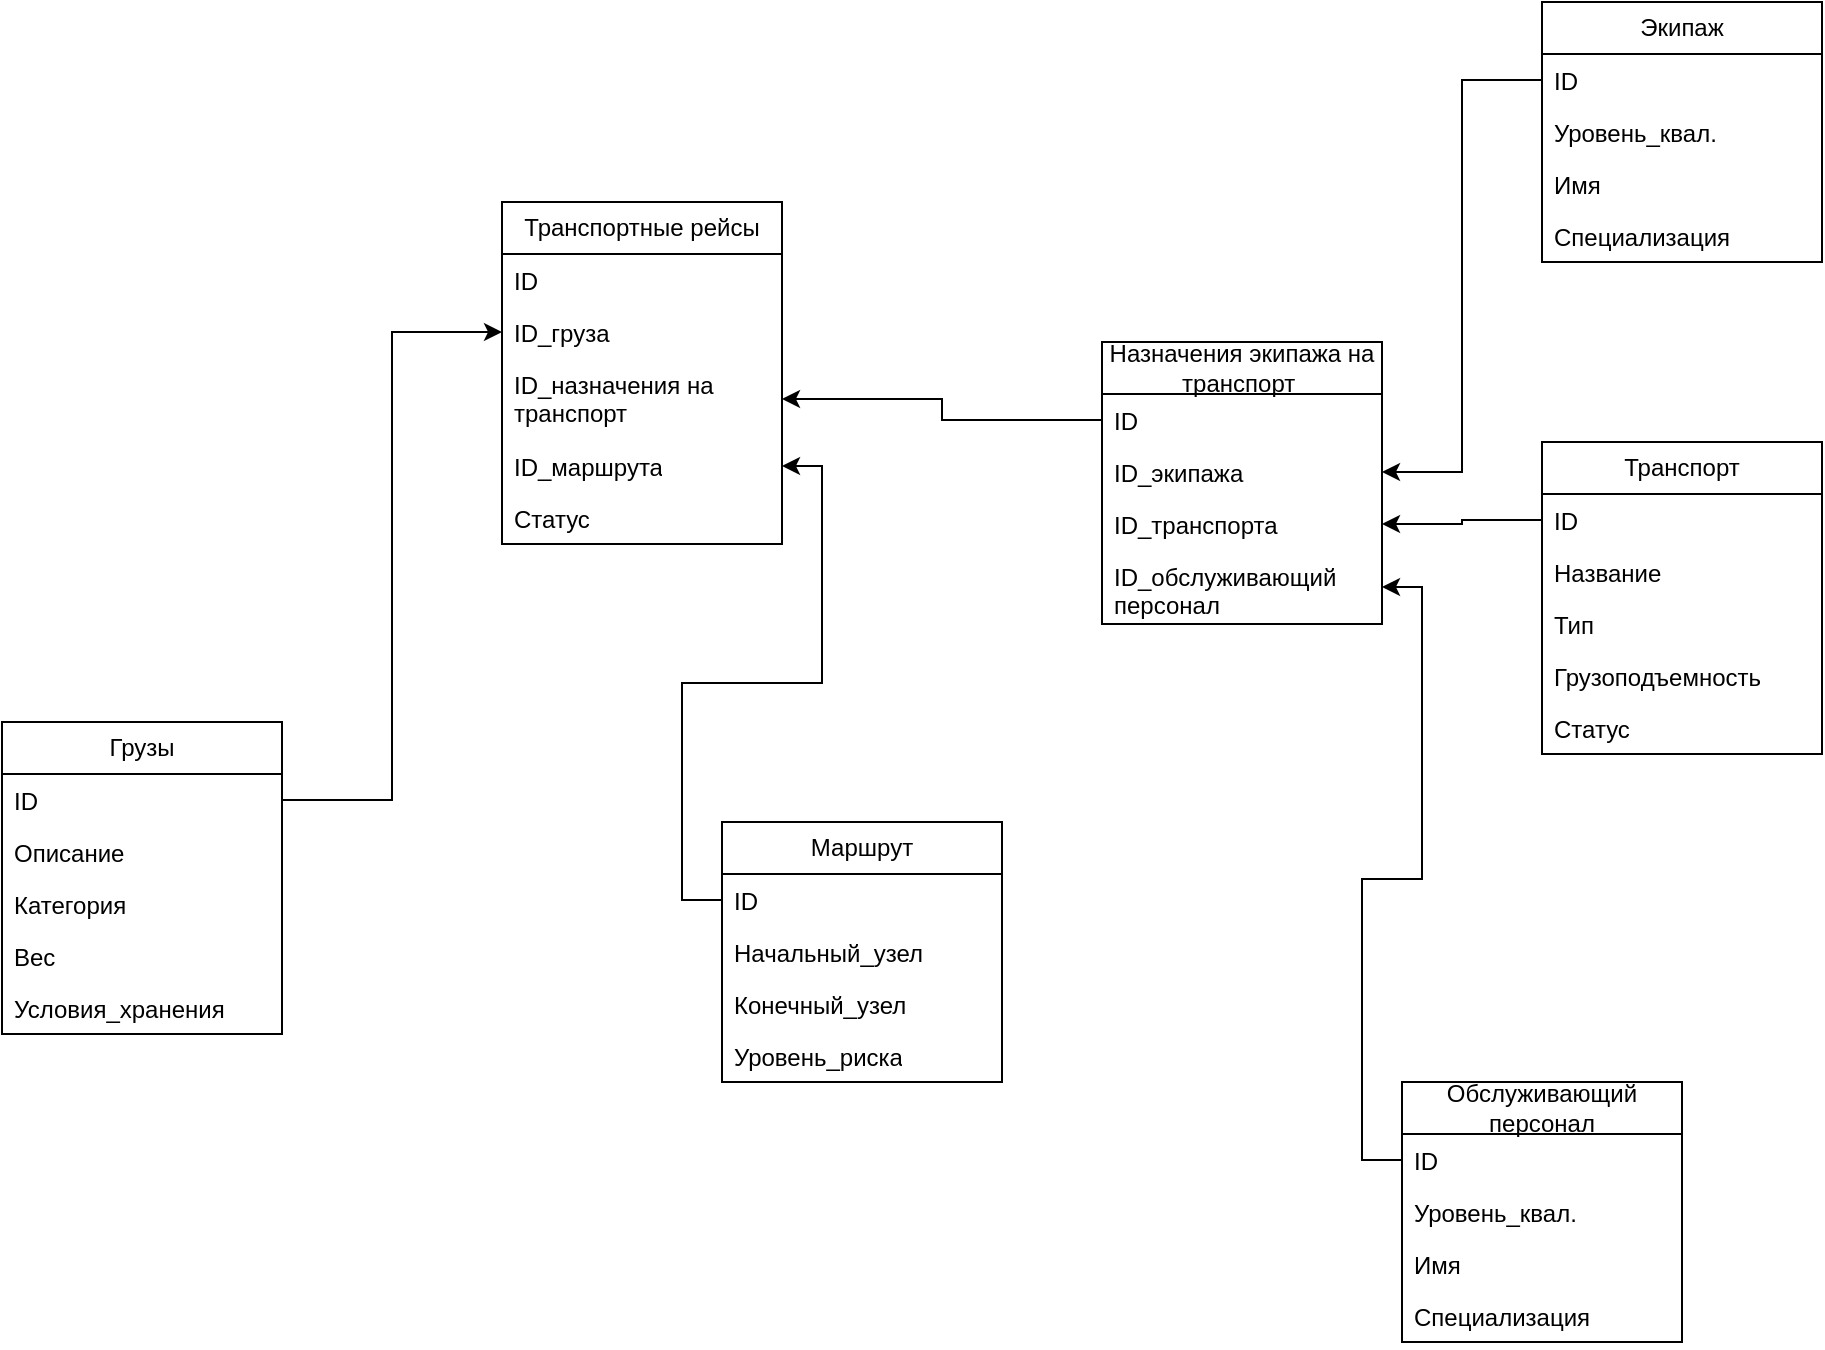 <mxfile version="26.1.1">
  <diagram name="Страница — 1" id="Ns6V6-b36WGrRCcwKtfp">
    <mxGraphModel dx="2261" dy="2043" grid="1" gridSize="10" guides="1" tooltips="1" connect="1" arrows="1" fold="1" page="1" pageScale="1" pageWidth="827" pageHeight="1169" math="0" shadow="0">
      <root>
        <mxCell id="0" />
        <mxCell id="1" parent="0" />
        <mxCell id="1xwBwhVuU44Af1zx4qzp-1" value="Грузы" style="swimlane;fontStyle=0;childLayout=stackLayout;horizontal=1;startSize=26;fillColor=none;horizontalStack=0;resizeParent=1;resizeParentMax=0;resizeLast=0;collapsible=1;marginBottom=0;whiteSpace=wrap;html=1;" vertex="1" parent="1">
          <mxGeometry x="-100" y="110" width="140" height="156" as="geometry" />
        </mxCell>
        <mxCell id="1xwBwhVuU44Af1zx4qzp-2" value="ID" style="text;strokeColor=none;fillColor=none;align=left;verticalAlign=top;spacingLeft=4;spacingRight=4;overflow=hidden;rotatable=0;points=[[0,0.5],[1,0.5]];portConstraint=eastwest;whiteSpace=wrap;html=1;" vertex="1" parent="1xwBwhVuU44Af1zx4qzp-1">
          <mxGeometry y="26" width="140" height="26" as="geometry" />
        </mxCell>
        <mxCell id="1xwBwhVuU44Af1zx4qzp-3" value="Описание" style="text;strokeColor=none;fillColor=none;align=left;verticalAlign=top;spacingLeft=4;spacingRight=4;overflow=hidden;rotatable=0;points=[[0,0.5],[1,0.5]];portConstraint=eastwest;whiteSpace=wrap;html=1;" vertex="1" parent="1xwBwhVuU44Af1zx4qzp-1">
          <mxGeometry y="52" width="140" height="26" as="geometry" />
        </mxCell>
        <mxCell id="1xwBwhVuU44Af1zx4qzp-4" value="Категория&lt;div&gt;&lt;br&gt;&lt;/div&gt;" style="text;strokeColor=none;fillColor=none;align=left;verticalAlign=top;spacingLeft=4;spacingRight=4;overflow=hidden;rotatable=0;points=[[0,0.5],[1,0.5]];portConstraint=eastwest;whiteSpace=wrap;html=1;" vertex="1" parent="1xwBwhVuU44Af1zx4qzp-1">
          <mxGeometry y="78" width="140" height="26" as="geometry" />
        </mxCell>
        <mxCell id="1xwBwhVuU44Af1zx4qzp-26" value="Вес" style="text;strokeColor=none;fillColor=none;align=left;verticalAlign=top;spacingLeft=4;spacingRight=4;overflow=hidden;rotatable=0;points=[[0,0.5],[1,0.5]];portConstraint=eastwest;whiteSpace=wrap;html=1;" vertex="1" parent="1xwBwhVuU44Af1zx4qzp-1">
          <mxGeometry y="104" width="140" height="26" as="geometry" />
        </mxCell>
        <mxCell id="1xwBwhVuU44Af1zx4qzp-27" value="Условия_хранения&lt;div&gt;&lt;br&gt;&lt;/div&gt;" style="text;strokeColor=none;fillColor=none;align=left;verticalAlign=top;spacingLeft=4;spacingRight=4;overflow=hidden;rotatable=0;points=[[0,0.5],[1,0.5]];portConstraint=eastwest;whiteSpace=wrap;html=1;" vertex="1" parent="1xwBwhVuU44Af1zx4qzp-1">
          <mxGeometry y="130" width="140" height="26" as="geometry" />
        </mxCell>
        <mxCell id="1xwBwhVuU44Af1zx4qzp-5" value="Назначения экипажа на транспорт&amp;nbsp;" style="swimlane;fontStyle=0;childLayout=stackLayout;horizontal=1;startSize=26;fillColor=none;horizontalStack=0;resizeParent=1;resizeParentMax=0;resizeLast=0;collapsible=1;marginBottom=0;whiteSpace=wrap;html=1;" vertex="1" parent="1">
          <mxGeometry x="450" y="-80" width="140" height="141" as="geometry" />
        </mxCell>
        <mxCell id="1xwBwhVuU44Af1zx4qzp-6" value="ID" style="text;strokeColor=none;fillColor=none;align=left;verticalAlign=top;spacingLeft=4;spacingRight=4;overflow=hidden;rotatable=0;points=[[0,0.5],[1,0.5]];portConstraint=eastwest;whiteSpace=wrap;html=1;" vertex="1" parent="1xwBwhVuU44Af1zx4qzp-5">
          <mxGeometry y="26" width="140" height="26" as="geometry" />
        </mxCell>
        <mxCell id="1xwBwhVuU44Af1zx4qzp-7" value="ID_экипажа" style="text;strokeColor=none;fillColor=none;align=left;verticalAlign=top;spacingLeft=4;spacingRight=4;overflow=hidden;rotatable=0;points=[[0,0.5],[1,0.5]];portConstraint=eastwest;whiteSpace=wrap;html=1;" vertex="1" parent="1xwBwhVuU44Af1zx4qzp-5">
          <mxGeometry y="52" width="140" height="26" as="geometry" />
        </mxCell>
        <mxCell id="1xwBwhVuU44Af1zx4qzp-8" value="ID_транспорта" style="text;strokeColor=none;fillColor=none;align=left;verticalAlign=top;spacingLeft=4;spacingRight=4;overflow=hidden;rotatable=0;points=[[0,0.5],[1,0.5]];portConstraint=eastwest;whiteSpace=wrap;html=1;" vertex="1" parent="1xwBwhVuU44Af1zx4qzp-5">
          <mxGeometry y="78" width="140" height="26" as="geometry" />
        </mxCell>
        <mxCell id="1xwBwhVuU44Af1zx4qzp-56" value="ID_обслуживающий персонал&lt;div&gt;&lt;br&gt;&lt;/div&gt;" style="text;strokeColor=none;fillColor=none;align=left;verticalAlign=top;spacingLeft=4;spacingRight=4;overflow=hidden;rotatable=0;points=[[0,0.5],[1,0.5]];portConstraint=eastwest;whiteSpace=wrap;html=1;" vertex="1" parent="1xwBwhVuU44Af1zx4qzp-5">
          <mxGeometry y="104" width="140" height="37" as="geometry" />
        </mxCell>
        <mxCell id="1xwBwhVuU44Af1zx4qzp-9" value="Маршрут" style="swimlane;fontStyle=0;childLayout=stackLayout;horizontal=1;startSize=26;fillColor=none;horizontalStack=0;resizeParent=1;resizeParentMax=0;resizeLast=0;collapsible=1;marginBottom=0;whiteSpace=wrap;html=1;" vertex="1" parent="1">
          <mxGeometry x="260" y="160" width="140" height="130" as="geometry" />
        </mxCell>
        <mxCell id="1xwBwhVuU44Af1zx4qzp-10" value="ID" style="text;strokeColor=none;fillColor=none;align=left;verticalAlign=top;spacingLeft=4;spacingRight=4;overflow=hidden;rotatable=0;points=[[0,0.5],[1,0.5]];portConstraint=eastwest;whiteSpace=wrap;html=1;" vertex="1" parent="1xwBwhVuU44Af1zx4qzp-9">
          <mxGeometry y="26" width="140" height="26" as="geometry" />
        </mxCell>
        <mxCell id="1xwBwhVuU44Af1zx4qzp-11" value="Начальный_узел" style="text;strokeColor=none;fillColor=none;align=left;verticalAlign=top;spacingLeft=4;spacingRight=4;overflow=hidden;rotatable=0;points=[[0,0.5],[1,0.5]];portConstraint=eastwest;whiteSpace=wrap;html=1;" vertex="1" parent="1xwBwhVuU44Af1zx4qzp-9">
          <mxGeometry y="52" width="140" height="26" as="geometry" />
        </mxCell>
        <mxCell id="1xwBwhVuU44Af1zx4qzp-12" value="Конечный_узел" style="text;strokeColor=none;fillColor=none;align=left;verticalAlign=top;spacingLeft=4;spacingRight=4;overflow=hidden;rotatable=0;points=[[0,0.5],[1,0.5]];portConstraint=eastwest;whiteSpace=wrap;html=1;" vertex="1" parent="1xwBwhVuU44Af1zx4qzp-9">
          <mxGeometry y="78" width="140" height="26" as="geometry" />
        </mxCell>
        <mxCell id="1xwBwhVuU44Af1zx4qzp-29" value="Уровень_риска" style="text;strokeColor=none;fillColor=none;align=left;verticalAlign=top;spacingLeft=4;spacingRight=4;overflow=hidden;rotatable=0;points=[[0,0.5],[1,0.5]];portConstraint=eastwest;whiteSpace=wrap;html=1;" vertex="1" parent="1xwBwhVuU44Af1zx4qzp-9">
          <mxGeometry y="104" width="140" height="26" as="geometry" />
        </mxCell>
        <mxCell id="1xwBwhVuU44Af1zx4qzp-14" value="Транспорт" style="swimlane;fontStyle=0;childLayout=stackLayout;horizontal=1;startSize=26;fillColor=none;horizontalStack=0;resizeParent=1;resizeParentMax=0;resizeLast=0;collapsible=1;marginBottom=0;whiteSpace=wrap;html=1;" vertex="1" parent="1">
          <mxGeometry x="670" y="-30" width="140" height="156" as="geometry" />
        </mxCell>
        <mxCell id="1xwBwhVuU44Af1zx4qzp-15" value="ID" style="text;strokeColor=none;fillColor=none;align=left;verticalAlign=top;spacingLeft=4;spacingRight=4;overflow=hidden;rotatable=0;points=[[0,0.5],[1,0.5]];portConstraint=eastwest;whiteSpace=wrap;html=1;" vertex="1" parent="1xwBwhVuU44Af1zx4qzp-14">
          <mxGeometry y="26" width="140" height="26" as="geometry" />
        </mxCell>
        <mxCell id="1xwBwhVuU44Af1zx4qzp-16" value="Название" style="text;strokeColor=none;fillColor=none;align=left;verticalAlign=top;spacingLeft=4;spacingRight=4;overflow=hidden;rotatable=0;points=[[0,0.5],[1,0.5]];portConstraint=eastwest;whiteSpace=wrap;html=1;" vertex="1" parent="1xwBwhVuU44Af1zx4qzp-14">
          <mxGeometry y="52" width="140" height="26" as="geometry" />
        </mxCell>
        <mxCell id="1xwBwhVuU44Af1zx4qzp-49" value="Тип" style="text;strokeColor=none;fillColor=none;align=left;verticalAlign=top;spacingLeft=4;spacingRight=4;overflow=hidden;rotatable=0;points=[[0,0.5],[1,0.5]];portConstraint=eastwest;whiteSpace=wrap;html=1;" vertex="1" parent="1xwBwhVuU44Af1zx4qzp-14">
          <mxGeometry y="78" width="140" height="26" as="geometry" />
        </mxCell>
        <mxCell id="1xwBwhVuU44Af1zx4qzp-50" value="Грузоподъемность" style="text;strokeColor=none;fillColor=none;align=left;verticalAlign=top;spacingLeft=4;spacingRight=4;overflow=hidden;rotatable=0;points=[[0,0.5],[1,0.5]];portConstraint=eastwest;whiteSpace=wrap;html=1;" vertex="1" parent="1xwBwhVuU44Af1zx4qzp-14">
          <mxGeometry y="104" width="140" height="26" as="geometry" />
        </mxCell>
        <mxCell id="1xwBwhVuU44Af1zx4qzp-17" value="Статус" style="text;strokeColor=none;fillColor=none;align=left;verticalAlign=top;spacingLeft=4;spacingRight=4;overflow=hidden;rotatable=0;points=[[0,0.5],[1,0.5]];portConstraint=eastwest;whiteSpace=wrap;html=1;" vertex="1" parent="1xwBwhVuU44Af1zx4qzp-14">
          <mxGeometry y="130" width="140" height="26" as="geometry" />
        </mxCell>
        <mxCell id="1xwBwhVuU44Af1zx4qzp-18" value="Экипаж" style="swimlane;fontStyle=0;childLayout=stackLayout;horizontal=1;startSize=26;fillColor=none;horizontalStack=0;resizeParent=1;resizeParentMax=0;resizeLast=0;collapsible=1;marginBottom=0;whiteSpace=wrap;html=1;" vertex="1" parent="1">
          <mxGeometry x="670" y="-250" width="140" height="130" as="geometry" />
        </mxCell>
        <mxCell id="1xwBwhVuU44Af1zx4qzp-19" value="ID" style="text;strokeColor=none;fillColor=none;align=left;verticalAlign=top;spacingLeft=4;spacingRight=4;overflow=hidden;rotatable=0;points=[[0,0.5],[1,0.5]];portConstraint=eastwest;whiteSpace=wrap;html=1;" vertex="1" parent="1xwBwhVuU44Af1zx4qzp-18">
          <mxGeometry y="26" width="140" height="26" as="geometry" />
        </mxCell>
        <mxCell id="1xwBwhVuU44Af1zx4qzp-20" value="Уровень_квал." style="text;strokeColor=none;fillColor=none;align=left;verticalAlign=top;spacingLeft=4;spacingRight=4;overflow=hidden;rotatable=0;points=[[0,0.5],[1,0.5]];portConstraint=eastwest;whiteSpace=wrap;html=1;" vertex="1" parent="1xwBwhVuU44Af1zx4qzp-18">
          <mxGeometry y="52" width="140" height="26" as="geometry" />
        </mxCell>
        <mxCell id="1xwBwhVuU44Af1zx4qzp-32" value="Имя" style="text;strokeColor=none;fillColor=none;align=left;verticalAlign=top;spacingLeft=4;spacingRight=4;overflow=hidden;rotatable=0;points=[[0,0.5],[1,0.5]];portConstraint=eastwest;whiteSpace=wrap;html=1;" vertex="1" parent="1xwBwhVuU44Af1zx4qzp-18">
          <mxGeometry y="78" width="140" height="26" as="geometry" />
        </mxCell>
        <mxCell id="1xwBwhVuU44Af1zx4qzp-30" value="Специализация" style="text;strokeColor=none;fillColor=none;align=left;verticalAlign=top;spacingLeft=4;spacingRight=4;overflow=hidden;rotatable=0;points=[[0,0.5],[1,0.5]];portConstraint=eastwest;whiteSpace=wrap;html=1;" vertex="1" parent="1xwBwhVuU44Af1zx4qzp-18">
          <mxGeometry y="104" width="140" height="26" as="geometry" />
        </mxCell>
        <mxCell id="1xwBwhVuU44Af1zx4qzp-33" value="Обслуживающий персонал" style="swimlane;fontStyle=0;childLayout=stackLayout;horizontal=1;startSize=26;fillColor=none;horizontalStack=0;resizeParent=1;resizeParentMax=0;resizeLast=0;collapsible=1;marginBottom=0;whiteSpace=wrap;html=1;" vertex="1" parent="1">
          <mxGeometry x="600" y="290" width="140" height="130" as="geometry" />
        </mxCell>
        <mxCell id="1xwBwhVuU44Af1zx4qzp-34" value="ID" style="text;strokeColor=none;fillColor=none;align=left;verticalAlign=top;spacingLeft=4;spacingRight=4;overflow=hidden;rotatable=0;points=[[0,0.5],[1,0.5]];portConstraint=eastwest;whiteSpace=wrap;html=1;" vertex="1" parent="1xwBwhVuU44Af1zx4qzp-33">
          <mxGeometry y="26" width="140" height="26" as="geometry" />
        </mxCell>
        <mxCell id="1xwBwhVuU44Af1zx4qzp-35" value="Уровень_квал." style="text;strokeColor=none;fillColor=none;align=left;verticalAlign=top;spacingLeft=4;spacingRight=4;overflow=hidden;rotatable=0;points=[[0,0.5],[1,0.5]];portConstraint=eastwest;whiteSpace=wrap;html=1;" vertex="1" parent="1xwBwhVuU44Af1zx4qzp-33">
          <mxGeometry y="52" width="140" height="26" as="geometry" />
        </mxCell>
        <mxCell id="1xwBwhVuU44Af1zx4qzp-36" value="Имя" style="text;strokeColor=none;fillColor=none;align=left;verticalAlign=top;spacingLeft=4;spacingRight=4;overflow=hidden;rotatable=0;points=[[0,0.5],[1,0.5]];portConstraint=eastwest;whiteSpace=wrap;html=1;" vertex="1" parent="1xwBwhVuU44Af1zx4qzp-33">
          <mxGeometry y="78" width="140" height="26" as="geometry" />
        </mxCell>
        <mxCell id="1xwBwhVuU44Af1zx4qzp-37" value="Специализация" style="text;strokeColor=none;fillColor=none;align=left;verticalAlign=top;spacingLeft=4;spacingRight=4;overflow=hidden;rotatable=0;points=[[0,0.5],[1,0.5]];portConstraint=eastwest;whiteSpace=wrap;html=1;" vertex="1" parent="1xwBwhVuU44Af1zx4qzp-33">
          <mxGeometry y="104" width="140" height="26" as="geometry" />
        </mxCell>
        <mxCell id="1xwBwhVuU44Af1zx4qzp-42" value="Транспортные рейсы" style="swimlane;fontStyle=0;childLayout=stackLayout;horizontal=1;startSize=26;fillColor=none;horizontalStack=0;resizeParent=1;resizeParentMax=0;resizeLast=0;collapsible=1;marginBottom=0;whiteSpace=wrap;html=1;" vertex="1" parent="1">
          <mxGeometry x="150" y="-150" width="140" height="171" as="geometry" />
        </mxCell>
        <mxCell id="1xwBwhVuU44Af1zx4qzp-43" value="ID" style="text;strokeColor=none;fillColor=none;align=left;verticalAlign=top;spacingLeft=4;spacingRight=4;overflow=hidden;rotatable=0;points=[[0,0.5],[1,0.5]];portConstraint=eastwest;whiteSpace=wrap;html=1;" vertex="1" parent="1xwBwhVuU44Af1zx4qzp-42">
          <mxGeometry y="26" width="140" height="26" as="geometry" />
        </mxCell>
        <mxCell id="1xwBwhVuU44Af1zx4qzp-44" value="ID_груза" style="text;strokeColor=none;fillColor=none;align=left;verticalAlign=top;spacingLeft=4;spacingRight=4;overflow=hidden;rotatable=0;points=[[0,0.5],[1,0.5]];portConstraint=eastwest;whiteSpace=wrap;html=1;" vertex="1" parent="1xwBwhVuU44Af1zx4qzp-42">
          <mxGeometry y="52" width="140" height="26" as="geometry" />
        </mxCell>
        <mxCell id="1xwBwhVuU44Af1zx4qzp-45" value="ID_назначения на транспорт" style="text;strokeColor=none;fillColor=none;align=left;verticalAlign=top;spacingLeft=4;spacingRight=4;overflow=hidden;rotatable=0;points=[[0,0.5],[1,0.5]];portConstraint=eastwest;whiteSpace=wrap;html=1;" vertex="1" parent="1xwBwhVuU44Af1zx4qzp-42">
          <mxGeometry y="78" width="140" height="41" as="geometry" />
        </mxCell>
        <mxCell id="1xwBwhVuU44Af1zx4qzp-46" value="ID_маршрута" style="text;strokeColor=none;fillColor=none;align=left;verticalAlign=top;spacingLeft=4;spacingRight=4;overflow=hidden;rotatable=0;points=[[0,0.5],[1,0.5]];portConstraint=eastwest;whiteSpace=wrap;html=1;" vertex="1" parent="1xwBwhVuU44Af1zx4qzp-42">
          <mxGeometry y="119" width="140" height="26" as="geometry" />
        </mxCell>
        <mxCell id="1xwBwhVuU44Af1zx4qzp-48" value="Статус" style="text;strokeColor=none;fillColor=none;align=left;verticalAlign=top;spacingLeft=4;spacingRight=4;overflow=hidden;rotatable=0;points=[[0,0.5],[1,0.5]];portConstraint=eastwest;whiteSpace=wrap;html=1;" vertex="1" parent="1xwBwhVuU44Af1zx4qzp-42">
          <mxGeometry y="145" width="140" height="26" as="geometry" />
        </mxCell>
        <mxCell id="1xwBwhVuU44Af1zx4qzp-52" style="edgeStyle=orthogonalEdgeStyle;rounded=0;orthogonalLoop=1;jettySize=auto;html=1;entryX=1;entryY=0.5;entryDx=0;entryDy=0;" edge="1" parent="1" source="1xwBwhVuU44Af1zx4qzp-15" target="1xwBwhVuU44Af1zx4qzp-8">
          <mxGeometry relative="1" as="geometry" />
        </mxCell>
        <mxCell id="1xwBwhVuU44Af1zx4qzp-53" style="edgeStyle=orthogonalEdgeStyle;rounded=0;orthogonalLoop=1;jettySize=auto;html=1;exitX=0;exitY=0.5;exitDx=0;exitDy=0;entryX=1;entryY=0.5;entryDx=0;entryDy=0;" edge="1" parent="1" source="1xwBwhVuU44Af1zx4qzp-19" target="1xwBwhVuU44Af1zx4qzp-7">
          <mxGeometry relative="1" as="geometry" />
        </mxCell>
        <mxCell id="1xwBwhVuU44Af1zx4qzp-54" style="edgeStyle=orthogonalEdgeStyle;rounded=0;orthogonalLoop=1;jettySize=auto;html=1;entryX=0;entryY=0.5;entryDx=0;entryDy=0;" edge="1" parent="1" source="1xwBwhVuU44Af1zx4qzp-2" target="1xwBwhVuU44Af1zx4qzp-44">
          <mxGeometry relative="1" as="geometry" />
        </mxCell>
        <mxCell id="1xwBwhVuU44Af1zx4qzp-55" style="edgeStyle=orthogonalEdgeStyle;rounded=0;orthogonalLoop=1;jettySize=auto;html=1;entryX=1;entryY=0.5;entryDx=0;entryDy=0;" edge="1" parent="1" source="1xwBwhVuU44Af1zx4qzp-10" target="1xwBwhVuU44Af1zx4qzp-46">
          <mxGeometry relative="1" as="geometry" />
        </mxCell>
        <mxCell id="1xwBwhVuU44Af1zx4qzp-57" style="edgeStyle=orthogonalEdgeStyle;rounded=0;orthogonalLoop=1;jettySize=auto;html=1;entryX=1;entryY=0.5;entryDx=0;entryDy=0;" edge="1" parent="1" source="1xwBwhVuU44Af1zx4qzp-34" target="1xwBwhVuU44Af1zx4qzp-56">
          <mxGeometry relative="1" as="geometry" />
        </mxCell>
        <mxCell id="1xwBwhVuU44Af1zx4qzp-58" style="edgeStyle=orthogonalEdgeStyle;rounded=0;orthogonalLoop=1;jettySize=auto;html=1;exitX=0;exitY=0.5;exitDx=0;exitDy=0;entryX=1;entryY=0.5;entryDx=0;entryDy=0;" edge="1" parent="1" source="1xwBwhVuU44Af1zx4qzp-6" target="1xwBwhVuU44Af1zx4qzp-45">
          <mxGeometry relative="1" as="geometry" />
        </mxCell>
      </root>
    </mxGraphModel>
  </diagram>
</mxfile>
